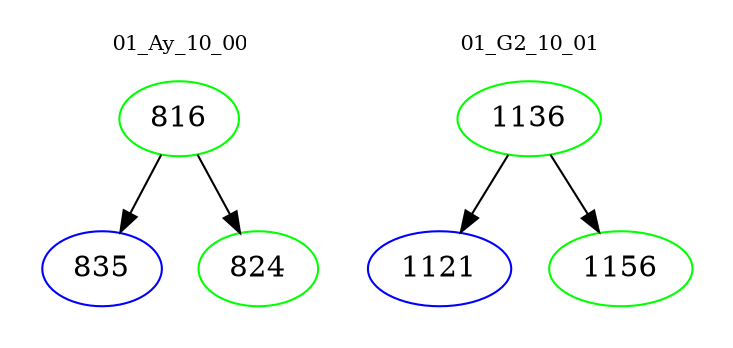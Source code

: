 digraph{
subgraph cluster_0 {
color = white
label = "01_Ay_10_00";
fontsize=10;
T0_816 [label="816", color="green"]
T0_816 -> T0_835 [color="black"]
T0_835 [label="835", color="blue"]
T0_816 -> T0_824 [color="black"]
T0_824 [label="824", color="green"]
}
subgraph cluster_1 {
color = white
label = "01_G2_10_01";
fontsize=10;
T1_1136 [label="1136", color="green"]
T1_1136 -> T1_1121 [color="black"]
T1_1121 [label="1121", color="blue"]
T1_1136 -> T1_1156 [color="black"]
T1_1156 [label="1156", color="green"]
}
}
